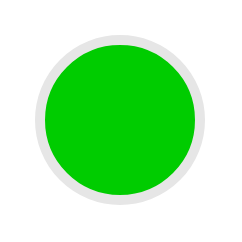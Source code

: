 <mxfile version="13.7.9" type="device"><diagram id="c7p1EWTPgxgB4tkEV6jv" name="Page-1"><mxGraphModel dx="170" dy="253" grid="1" gridSize="10" guides="1" tooltips="1" connect="1" arrows="1" fold="1" page="1" pageScale="1" pageWidth="120" pageHeight="120" math="0" shadow="0"><root><mxCell id="0"/><mxCell id="1" parent="0"/><mxCell id="PwUQANRlcSWq6uV0-OPk-1" value="" style="whiteSpace=wrap;html=1;aspect=fixed;strokeColor=none;fillColor=none;" vertex="1" parent="1"><mxGeometry x="240" width="120" height="120" as="geometry"/></mxCell><mxCell id="YckQvlZu4vS5bcaVpTfI-2" value="" style="ellipse;whiteSpace=wrap;html=1;aspect=fixed;strokeWidth=5;fontColor=#ffffff;fillColor=#00CC00;strokeColor=#E6E6E6;" parent="1" vertex="1"><mxGeometry x="260" y="20" width="80" height="80" as="geometry"/></mxCell></root></mxGraphModel></diagram></mxfile>